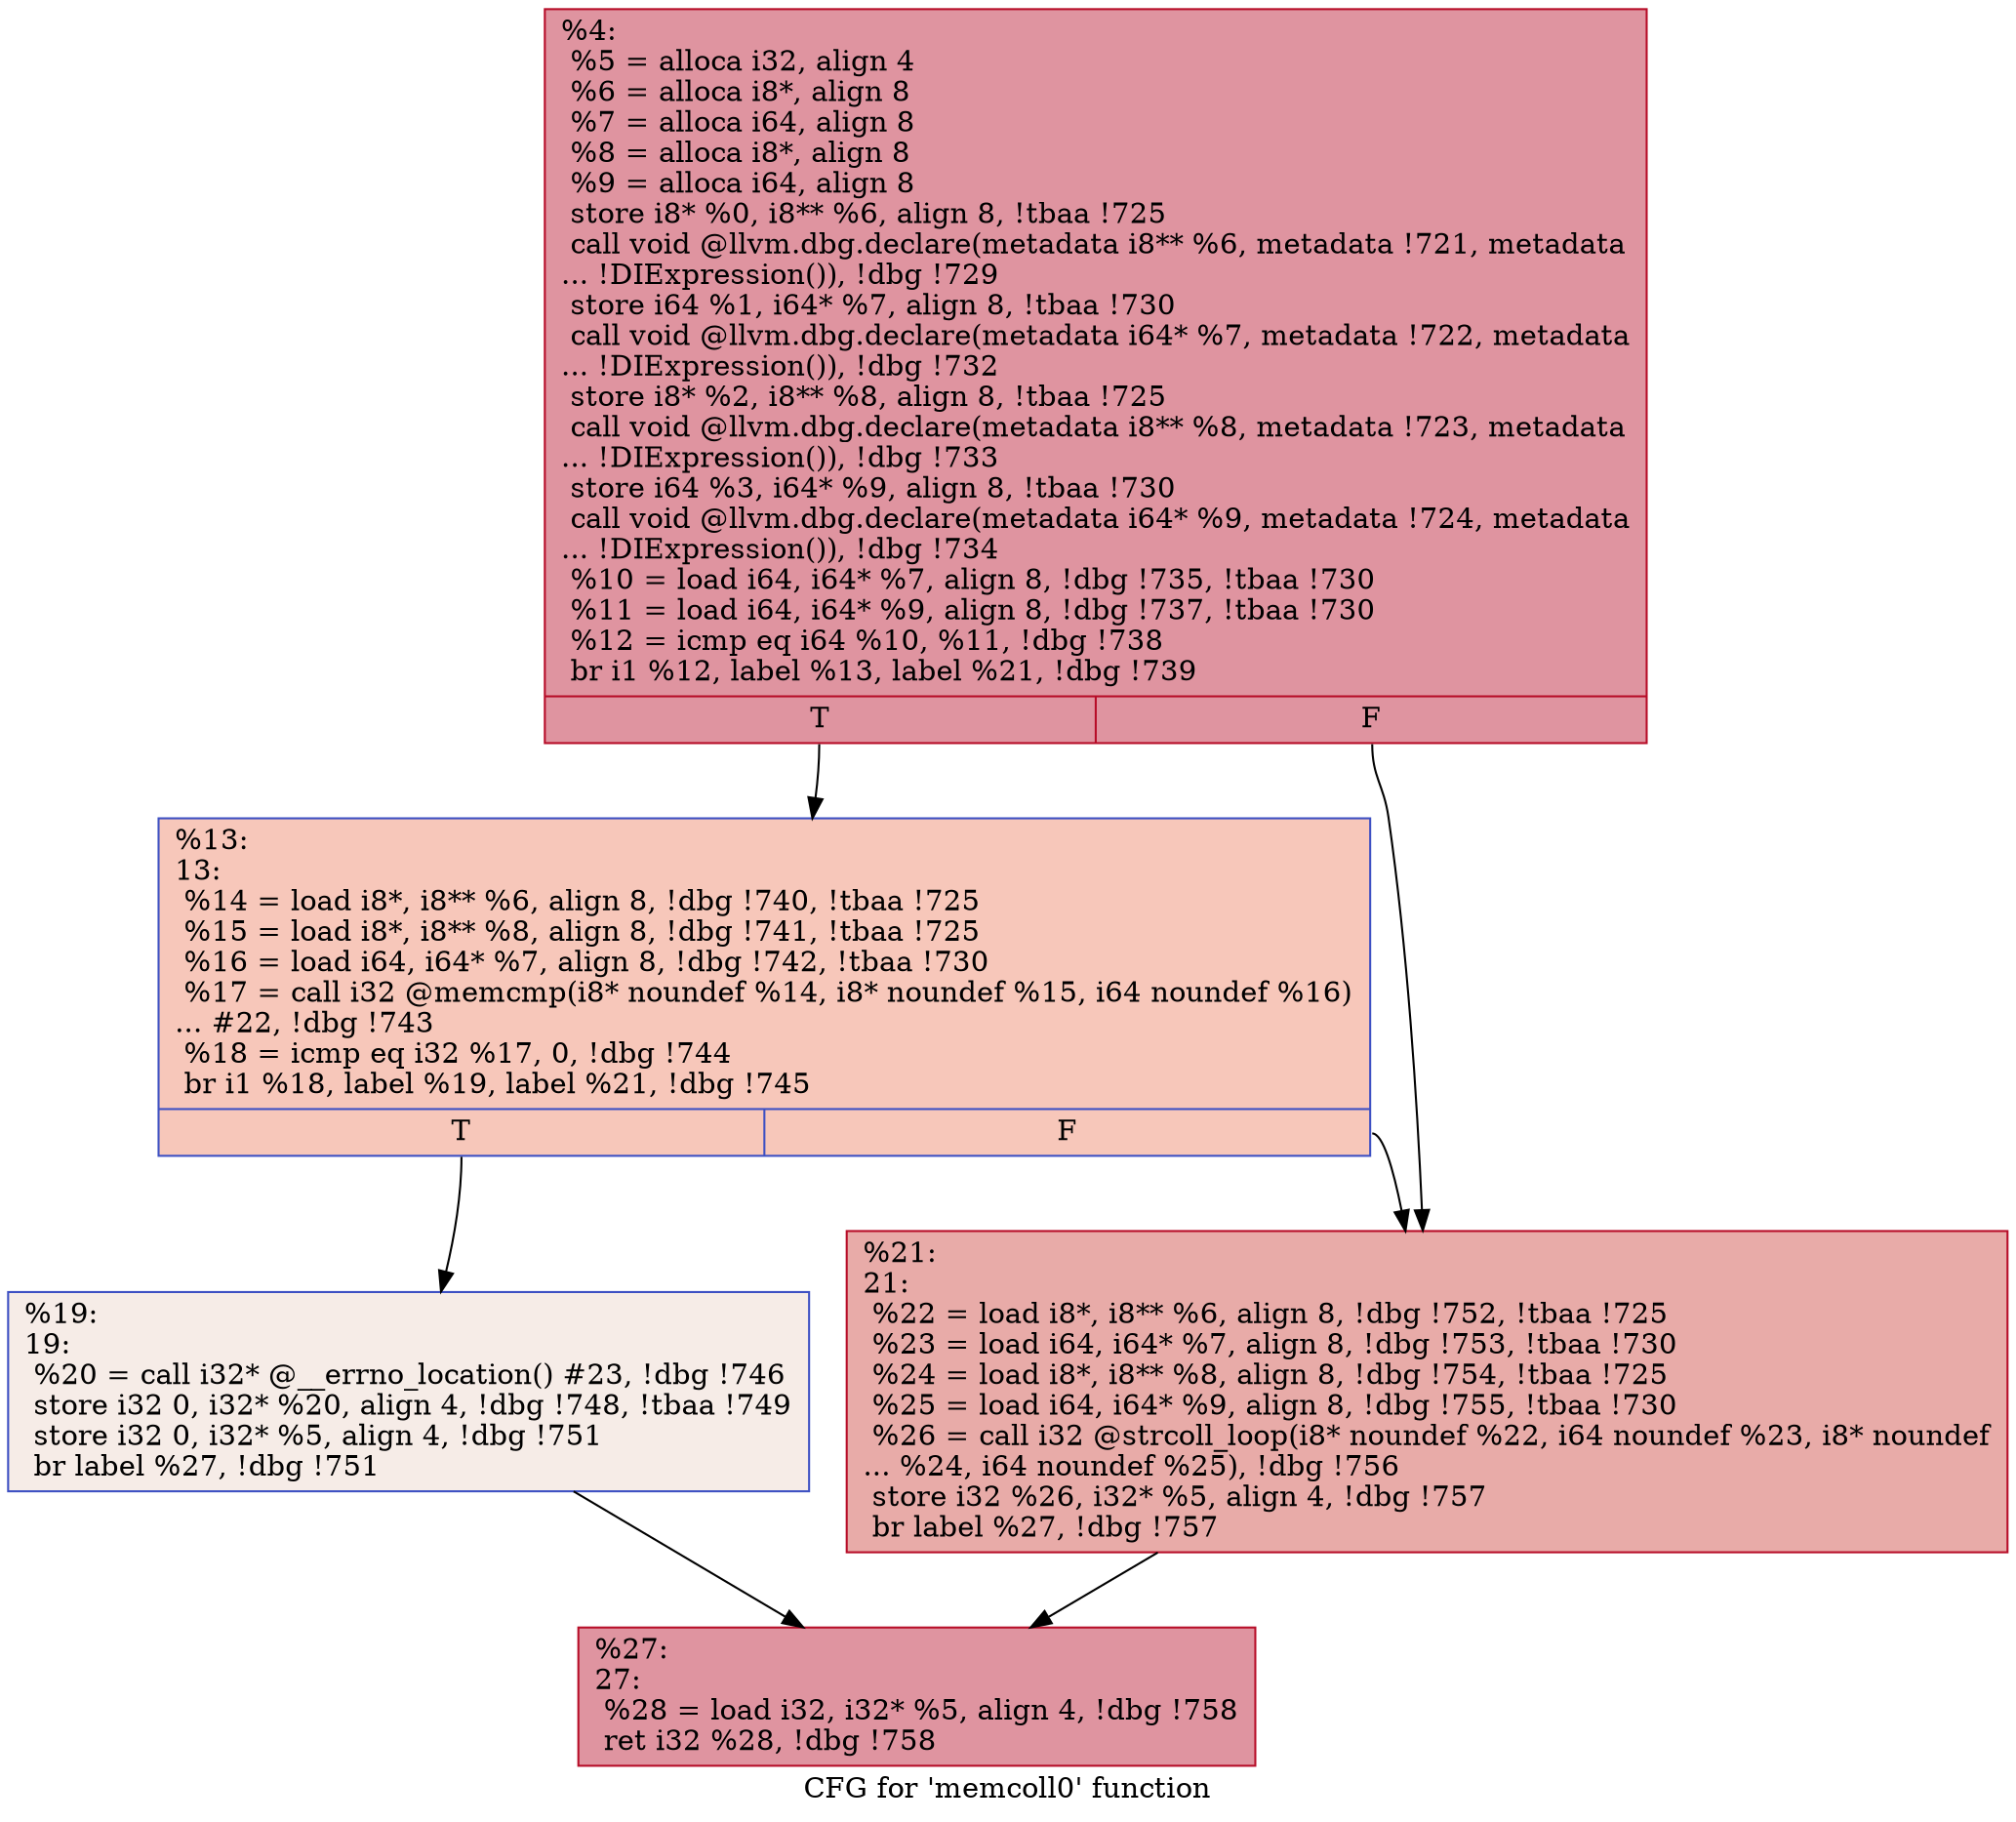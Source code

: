digraph "CFG for 'memcoll0' function" {
	label="CFG for 'memcoll0' function";

	Node0x26edce0 [shape=record,color="#b70d28ff", style=filled, fillcolor="#b70d2870",label="{%4:\l  %5 = alloca i32, align 4\l  %6 = alloca i8*, align 8\l  %7 = alloca i64, align 8\l  %8 = alloca i8*, align 8\l  %9 = alloca i64, align 8\l  store i8* %0, i8** %6, align 8, !tbaa !725\l  call void @llvm.dbg.declare(metadata i8** %6, metadata !721, metadata\l... !DIExpression()), !dbg !729\l  store i64 %1, i64* %7, align 8, !tbaa !730\l  call void @llvm.dbg.declare(metadata i64* %7, metadata !722, metadata\l... !DIExpression()), !dbg !732\l  store i8* %2, i8** %8, align 8, !tbaa !725\l  call void @llvm.dbg.declare(metadata i8** %8, metadata !723, metadata\l... !DIExpression()), !dbg !733\l  store i64 %3, i64* %9, align 8, !tbaa !730\l  call void @llvm.dbg.declare(metadata i64* %9, metadata !724, metadata\l... !DIExpression()), !dbg !734\l  %10 = load i64, i64* %7, align 8, !dbg !735, !tbaa !730\l  %11 = load i64, i64* %9, align 8, !dbg !737, !tbaa !730\l  %12 = icmp eq i64 %10, %11, !dbg !738\l  br i1 %12, label %13, label %21, !dbg !739\l|{<s0>T|<s1>F}}"];
	Node0x26edce0:s0 -> Node0x26edd60;
	Node0x26edce0:s1 -> Node0x26ede00;
	Node0x26edd60 [shape=record,color="#3d50c3ff", style=filled, fillcolor="#ec7f6370",label="{%13:\l13:                                               \l  %14 = load i8*, i8** %6, align 8, !dbg !740, !tbaa !725\l  %15 = load i8*, i8** %8, align 8, !dbg !741, !tbaa !725\l  %16 = load i64, i64* %7, align 8, !dbg !742, !tbaa !730\l  %17 = call i32 @memcmp(i8* noundef %14, i8* noundef %15, i64 noundef %16)\l... #22, !dbg !743\l  %18 = icmp eq i32 %17, 0, !dbg !744\l  br i1 %18, label %19, label %21, !dbg !745\l|{<s0>T|<s1>F}}"];
	Node0x26edd60:s0 -> Node0x26eddb0;
	Node0x26edd60:s1 -> Node0x26ede00;
	Node0x26eddb0 [shape=record,color="#3d50c3ff", style=filled, fillcolor="#ead5c970",label="{%19:\l19:                                               \l  %20 = call i32* @__errno_location() #23, !dbg !746\l  store i32 0, i32* %20, align 4, !dbg !748, !tbaa !749\l  store i32 0, i32* %5, align 4, !dbg !751\l  br label %27, !dbg !751\l}"];
	Node0x26eddb0 -> Node0x26ede50;
	Node0x26ede00 [shape=record,color="#b70d28ff", style=filled, fillcolor="#cc403a70",label="{%21:\l21:                                               \l  %22 = load i8*, i8** %6, align 8, !dbg !752, !tbaa !725\l  %23 = load i64, i64* %7, align 8, !dbg !753, !tbaa !730\l  %24 = load i8*, i8** %8, align 8, !dbg !754, !tbaa !725\l  %25 = load i64, i64* %9, align 8, !dbg !755, !tbaa !730\l  %26 = call i32 @strcoll_loop(i8* noundef %22, i64 noundef %23, i8* noundef\l... %24, i64 noundef %25), !dbg !756\l  store i32 %26, i32* %5, align 4, !dbg !757\l  br label %27, !dbg !757\l}"];
	Node0x26ede00 -> Node0x26ede50;
	Node0x26ede50 [shape=record,color="#b70d28ff", style=filled, fillcolor="#b70d2870",label="{%27:\l27:                                               \l  %28 = load i32, i32* %5, align 4, !dbg !758\l  ret i32 %28, !dbg !758\l}"];
}
